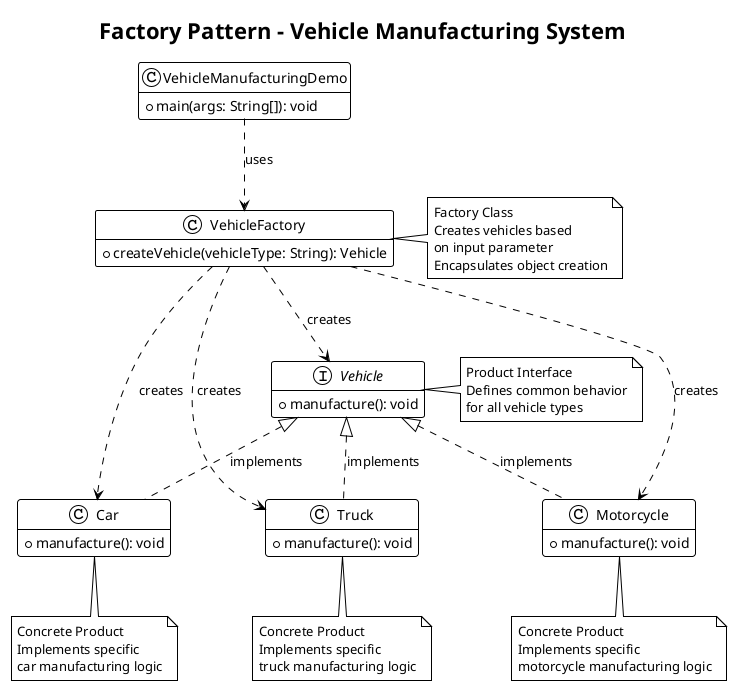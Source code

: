 @startuml Factory Pattern - Vehicle Manufacturing
!theme plain
hide empty members
title Factory Pattern - Vehicle Manufacturing System

interface Vehicle {
    +manufacture(): void
}

class Car {
    +manufacture(): void
}

class Motorcycle {
    +manufacture(): void
}

class Truck {
    +manufacture(): void
}

class VehicleFactory {
    +createVehicle(vehicleType: String): Vehicle
}

class VehicleManufacturingDemo {
    +main(args: String[]): void
}

Vehicle <|.. Car : implements
Vehicle <|.. Motorcycle : implements
Vehicle <|.. Truck : implements
VehicleFactory ..> Vehicle : creates
VehicleFactory ..> Car : creates
VehicleFactory ..> Motorcycle : creates
VehicleFactory ..> Truck : creates
VehicleManufacturingDemo ..> VehicleFactory : uses

note right of Vehicle
  Product Interface
  Defines common behavior
  for all vehicle types
end note

note right of VehicleFactory
  Factory Class
  Creates vehicles based
  on input parameter
  Encapsulates object creation
end note

note bottom of Car
  Concrete Product
  Implements specific
  car manufacturing logic
end note

note bottom of Motorcycle
  Concrete Product
  Implements specific
  motorcycle manufacturing logic
end note

note bottom of Truck
  Concrete Product
  Implements specific
  truck manufacturing logic
end note

@enduml
